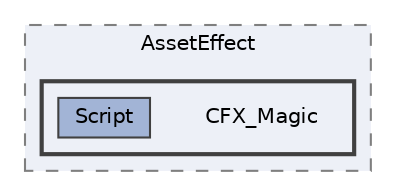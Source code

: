 digraph "007_Effect/StorySkillEffect/AssetEffect/CFX_Magic"
{
 // LATEX_PDF_SIZE
  bgcolor="transparent";
  edge [fontname=Helvetica,fontsize=10,labelfontname=Helvetica,labelfontsize=10];
  node [fontname=Helvetica,fontsize=10,shape=box,height=0.2,width=0.4];
  compound=true
  subgraph clusterdir_7ab44e09e9d7ab84f5321de50ebcc276 {
    graph [ bgcolor="#edf0f7", pencolor="grey50", label="AssetEffect", fontname=Helvetica,fontsize=10 style="filled,dashed", URL="dir_7ab44e09e9d7ab84f5321de50ebcc276.html",tooltip=""]
  subgraph clusterdir_b1d5aefd15e590f2d09c77b84cdda0a5 {
    graph [ bgcolor="#edf0f7", pencolor="grey25", label="", fontname=Helvetica,fontsize=10 style="filled,bold", URL="dir_b1d5aefd15e590f2d09c77b84cdda0a5.html",tooltip=""]
    dir_b1d5aefd15e590f2d09c77b84cdda0a5 [shape=plaintext, label="CFX_Magic"];
  dir_bb5bd584e8cd042d267cdf79f62ac4d9 [label="Script", fillcolor="#a2b4d6", color="grey25", style="filled", URL="dir_bb5bd584e8cd042d267cdf79f62ac4d9.html",tooltip=""];
  }
  }
}
